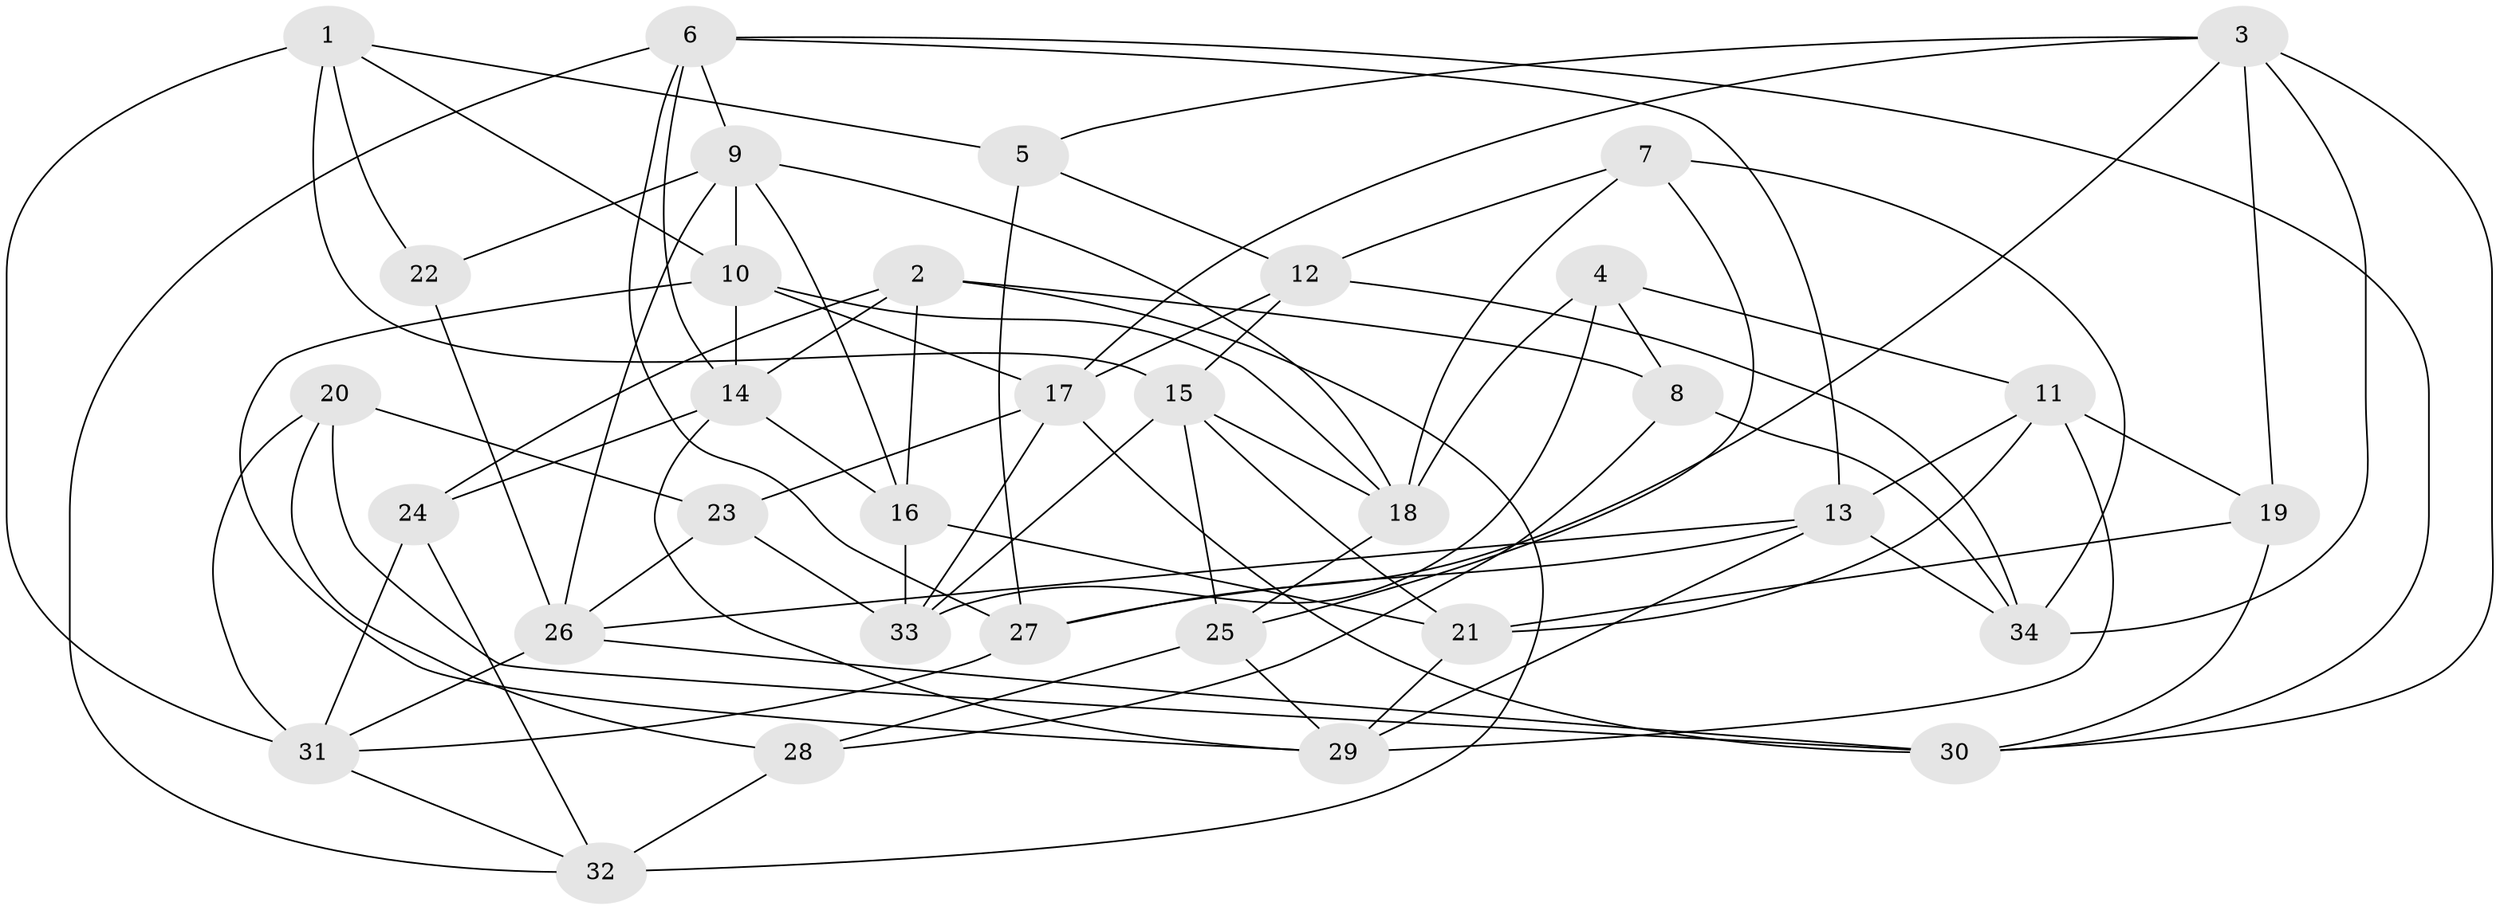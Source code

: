 // original degree distribution, {4: 1.0}
// Generated by graph-tools (version 1.1) at 2025/03/03/09/25 03:03:00]
// undirected, 34 vertices, 86 edges
graph export_dot {
graph [start="1"]
  node [color=gray90,style=filled];
  1;
  2;
  3;
  4;
  5;
  6;
  7;
  8;
  9;
  10;
  11;
  12;
  13;
  14;
  15;
  16;
  17;
  18;
  19;
  20;
  21;
  22;
  23;
  24;
  25;
  26;
  27;
  28;
  29;
  30;
  31;
  32;
  33;
  34;
  1 -- 5 [weight=1.0];
  1 -- 10 [weight=1.0];
  1 -- 15 [weight=1.0];
  1 -- 22 [weight=2.0];
  1 -- 31 [weight=1.0];
  2 -- 8 [weight=2.0];
  2 -- 14 [weight=1.0];
  2 -- 16 [weight=1.0];
  2 -- 24 [weight=1.0];
  2 -- 32 [weight=1.0];
  3 -- 5 [weight=1.0];
  3 -- 17 [weight=1.0];
  3 -- 19 [weight=1.0];
  3 -- 27 [weight=1.0];
  3 -- 30 [weight=1.0];
  3 -- 34 [weight=1.0];
  4 -- 8 [weight=1.0];
  4 -- 11 [weight=1.0];
  4 -- 18 [weight=1.0];
  4 -- 33 [weight=1.0];
  5 -- 12 [weight=2.0];
  5 -- 27 [weight=2.0];
  6 -- 9 [weight=1.0];
  6 -- 13 [weight=1.0];
  6 -- 14 [weight=1.0];
  6 -- 27 [weight=1.0];
  6 -- 30 [weight=1.0];
  6 -- 32 [weight=1.0];
  7 -- 12 [weight=1.0];
  7 -- 18 [weight=1.0];
  7 -- 25 [weight=1.0];
  7 -- 34 [weight=1.0];
  8 -- 28 [weight=1.0];
  8 -- 34 [weight=2.0];
  9 -- 10 [weight=1.0];
  9 -- 16 [weight=1.0];
  9 -- 18 [weight=1.0];
  9 -- 22 [weight=1.0];
  9 -- 26 [weight=1.0];
  10 -- 14 [weight=1.0];
  10 -- 17 [weight=1.0];
  10 -- 18 [weight=1.0];
  10 -- 29 [weight=1.0];
  11 -- 13 [weight=1.0];
  11 -- 19 [weight=1.0];
  11 -- 21 [weight=2.0];
  11 -- 29 [weight=1.0];
  12 -- 15 [weight=1.0];
  12 -- 17 [weight=1.0];
  12 -- 34 [weight=1.0];
  13 -- 26 [weight=1.0];
  13 -- 27 [weight=1.0];
  13 -- 29 [weight=1.0];
  13 -- 34 [weight=1.0];
  14 -- 16 [weight=1.0];
  14 -- 24 [weight=1.0];
  14 -- 29 [weight=1.0];
  15 -- 18 [weight=1.0];
  15 -- 21 [weight=1.0];
  15 -- 25 [weight=1.0];
  15 -- 33 [weight=1.0];
  16 -- 21 [weight=1.0];
  16 -- 33 [weight=2.0];
  17 -- 23 [weight=1.0];
  17 -- 30 [weight=1.0];
  17 -- 33 [weight=1.0];
  18 -- 25 [weight=1.0];
  19 -- 21 [weight=1.0];
  19 -- 30 [weight=1.0];
  20 -- 23 [weight=3.0];
  20 -- 28 [weight=1.0];
  20 -- 30 [weight=1.0];
  20 -- 31 [weight=1.0];
  21 -- 29 [weight=1.0];
  22 -- 26 [weight=1.0];
  23 -- 26 [weight=1.0];
  23 -- 33 [weight=1.0];
  24 -- 31 [weight=1.0];
  24 -- 32 [weight=1.0];
  25 -- 28 [weight=2.0];
  25 -- 29 [weight=1.0];
  26 -- 30 [weight=1.0];
  26 -- 31 [weight=1.0];
  27 -- 31 [weight=1.0];
  28 -- 32 [weight=2.0];
  31 -- 32 [weight=1.0];
}
